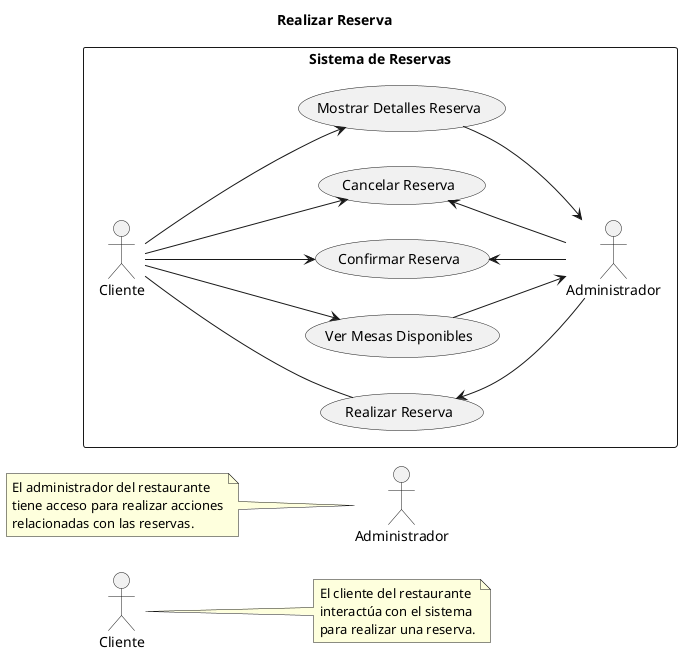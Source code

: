 @startuml
left to right direction
actor Cliente
actor Administrador

rectangle "Sistema de Reservas" {
  title "Realizar Reserva"

  actor Cliente as client
  actor Administrador as admin

  client -- (Realizar Reserva)
  (Realizar Reserva) <-- admin

  client --> (Ver Mesas Disponibles)
  (Ver Mesas Disponibles) --> admin

  client --> (Confirmar Reserva)
  (Confirmar Reserva) <-- admin

  client --> (Cancelar Reserva)
  (Cancelar Reserva) <-- admin

  client --> (Mostrar Detalles Reserva)
  (Mostrar Detalles Reserva) --> admin
}

note right of Cliente
  El cliente del restaurante
  interactúa con el sistema
  para realizar una reserva.
end note

note left of Administrador
  El administrador del restaurante
  tiene acceso para realizar acciones
  relacionadas con las reservas.
end note
@enduml
